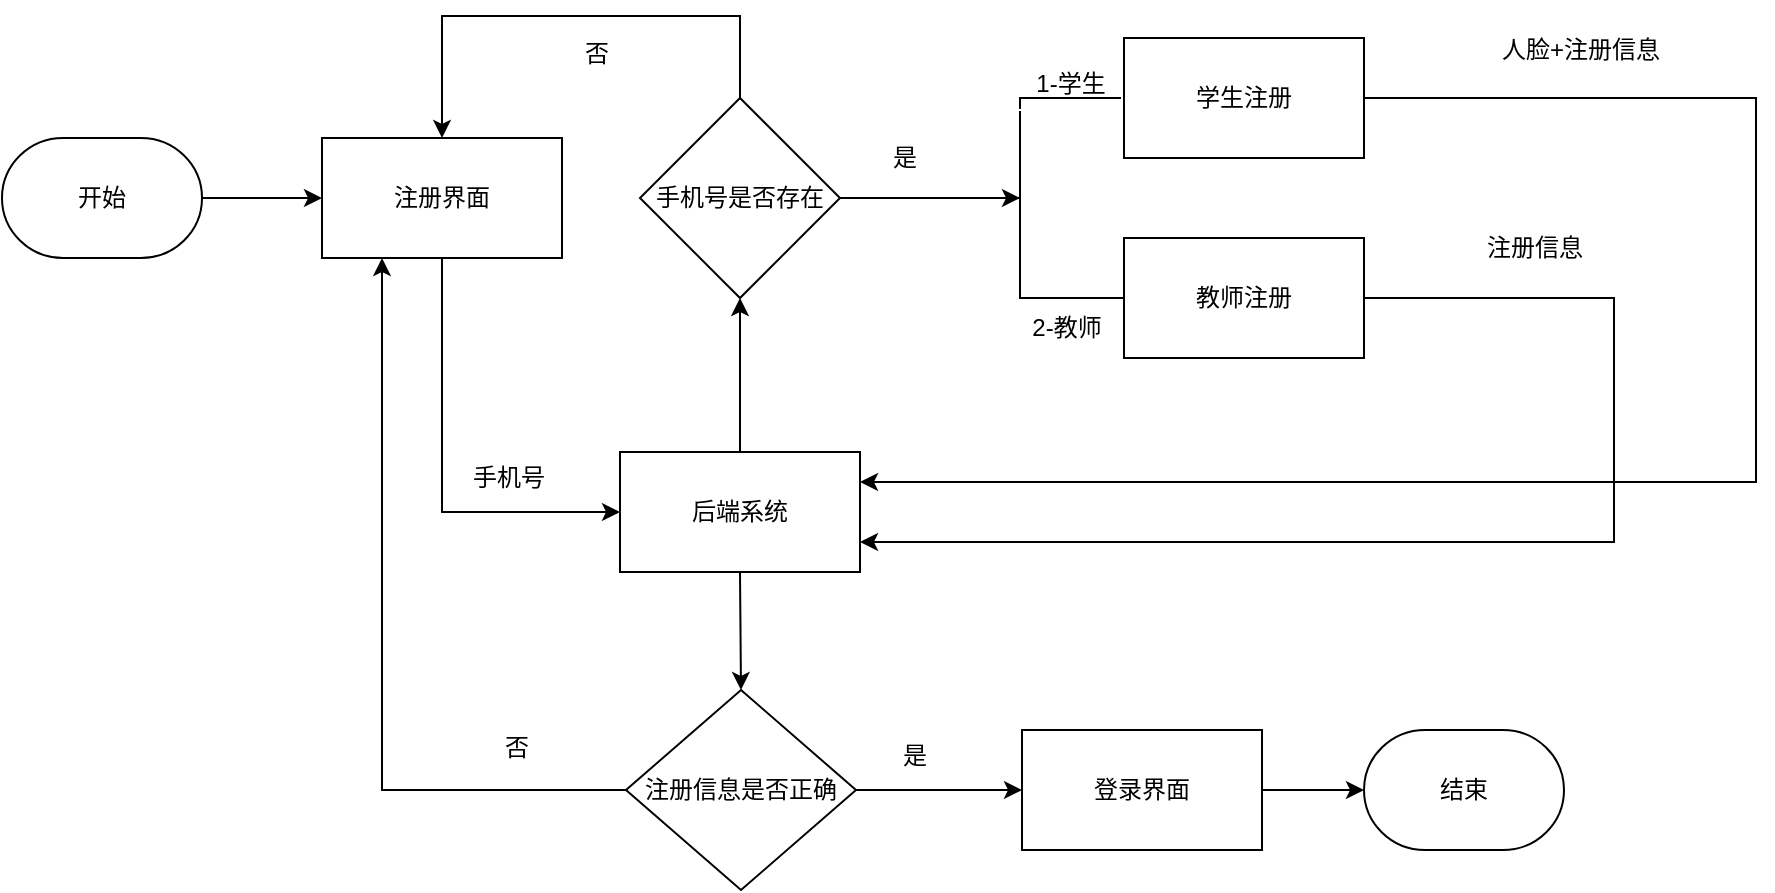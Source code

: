 <mxfile scale="20" border="20">
    <diagram id="CX3G9Xh7dB3GCvSDx5av" name="第 1 页">
        <mxGraphModel dx="760" dy="449" grid="0" gridSize="10" guides="1" tooltips="1" connect="1" arrows="1" fold="1" page="1" pageScale="1" pageWidth="1169" pageHeight="827" background="#ffffff" math="0" shadow="0">
            <root>
                <mxCell id="0"/>
                <mxCell id="1" parent="0"/>
                <mxCell id="14" style="edgeStyle=none;rounded=0;html=1;exitX=0.5;exitY=0;exitDx=0;exitDy=0;entryX=0.5;entryY=1;entryDx=0;entryDy=0;entryPerimeter=0;strokeColor=#000000;fontColor=#000000;strokeWidth=1;" parent="1" source="3" target="10" edge="1">
                    <mxGeometry relative="1" as="geometry"/>
                </mxCell>
                <mxCell id="49" style="edgeStyle=none;rounded=0;html=1;exitX=0.5;exitY=1;exitDx=0;exitDy=0;entryX=0.5;entryY=0;entryDx=0;entryDy=0;entryPerimeter=0;strokeColor=#000000;fontColor=#000000;strokeWidth=1;" parent="1" source="3" target="33" edge="1">
                    <mxGeometry relative="1" as="geometry"/>
                </mxCell>
                <mxCell id="3" value="后端系统" style="whiteSpace=wrap;html=1;rounded=0;fillColor=#FFFFFF;strokeColor=#000000;fontColor=#000000;strokeWidth=1;" parent="1" vertex="1">
                    <mxGeometry x="343" y="263" width="120" height="60" as="geometry"/>
                </mxCell>
                <mxCell id="12" style="edgeStyle=none;html=1;exitX=0.5;exitY=1;exitDx=0;exitDy=0;entryX=0;entryY=0.5;entryDx=0;entryDy=0;fontColor=#000000;strokeColor=#000000;rounded=0;strokeWidth=1;" parent="1" source="2" target="3" edge="1">
                    <mxGeometry relative="1" as="geometry">
                        <Array as="points">
                            <mxPoint x="254" y="293"/>
                        </Array>
                    </mxGeometry>
                </mxCell>
                <mxCell id="2" value="注册界面" style="rounded=0;whiteSpace=wrap;html=1;fillColor=#FFFFFF;strokeColor=#000000;fontColor=#000000;strokeWidth=1;" parent="1" vertex="1">
                    <mxGeometry x="194" y="106" width="120" height="60" as="geometry"/>
                </mxCell>
                <mxCell id="15" style="edgeStyle=none;rounded=0;html=1;exitX=0.5;exitY=0;exitDx=0;exitDy=0;exitPerimeter=0;strokeColor=#000000;fontColor=#000000;strokeWidth=1;" parent="1" source="10" target="2" edge="1">
                    <mxGeometry relative="1" as="geometry">
                        <Array as="points">
                            <mxPoint x="403" y="45"/>
                            <mxPoint x="254" y="45"/>
                        </Array>
                    </mxGeometry>
                </mxCell>
                <mxCell id="18" value="" style="edgeStyle=none;rounded=0;html=1;strokeColor=#000000;fontColor=#000000;endArrow=none;endFill=0;startArrow=classic;startFill=1;exitX=0.5;exitY=0.5;exitDx=0;exitDy=0;exitPerimeter=0;strokeWidth=1;" parent="1" source="20" target="10" edge="1">
                    <mxGeometry relative="1" as="geometry">
                        <mxPoint x="546" y="136" as="sourcePoint"/>
                    </mxGeometry>
                </mxCell>
                <mxCell id="10" value="手机号是否存在" style="strokeWidth=1;html=1;shape=mxgraph.flowchart.decision;whiteSpace=wrap;strokeColor=#000000;fillColor=#FFFFFF;fontColor=#000000;" parent="1" vertex="1">
                    <mxGeometry x="353" y="86" width="100" height="100" as="geometry"/>
                </mxCell>
                <mxCell id="11" value="&lt;font&gt;手机号&lt;/font&gt;" style="text;html=1;align=center;verticalAlign=middle;resizable=0;points=[];autosize=1;strokeColor=#FFFFFF;fillColor=none;fontColor=#000000;strokeWidth=1;" parent="1" vertex="1">
                    <mxGeometry x="260" y="263" width="54" height="26" as="geometry"/>
                </mxCell>
                <mxCell id="16" value="否" style="text;html=1;align=center;verticalAlign=middle;resizable=0;points=[];autosize=1;strokeColor=#FFFFFF;fillColor=none;fontColor=#000000;strokeWidth=1;" parent="1" vertex="1">
                    <mxGeometry x="316" y="51" width="30" height="26" as="geometry"/>
                </mxCell>
                <mxCell id="19" value="是" style="text;html=1;align=center;verticalAlign=middle;resizable=0;points=[];autosize=1;strokeColor=#FFFFFF;fillColor=none;fontColor=#000000;strokeWidth=1;" parent="1" vertex="1">
                    <mxGeometry x="470" y="103" width="30" height="26" as="geometry"/>
                </mxCell>
                <mxCell id="23" style="edgeStyle=none;rounded=0;html=1;exitX=1;exitY=0;exitDx=0;exitDy=0;exitPerimeter=0;entryX=0;entryY=0.5;entryDx=0;entryDy=0;strokeColor=#000000;fontColor=#000000;endArrow=none;endFill=0;strokeWidth=1;" parent="1" source="20" target="22" edge="1">
                    <mxGeometry relative="1" as="geometry"/>
                </mxCell>
                <mxCell id="26" style="edgeStyle=none;rounded=0;html=1;exitX=1;exitY=1;exitDx=0;exitDy=0;exitPerimeter=0;entryX=0;entryY=0.5;entryDx=0;entryDy=0;strokeColor=#000000;fontColor=#000000;endArrow=none;endFill=0;strokeWidth=1;" parent="1" source="20" target="25" edge="1">
                    <mxGeometry relative="1" as="geometry"/>
                </mxCell>
                <mxCell id="20" value="" style="strokeWidth=1;html=1;shape=mxgraph.flowchart.annotation_2;align=left;labelPosition=right;pointerEvents=1;strokeColor=#000000;fontColor=#000000;" parent="1" vertex="1">
                    <mxGeometry x="518" y="86" width="50" height="100" as="geometry"/>
                </mxCell>
                <mxCell id="29" style="edgeStyle=none;rounded=0;html=1;exitX=1;exitY=0.25;exitDx=0;exitDy=0;entryX=1;entryY=0.5;entryDx=0;entryDy=0;strokeColor=#000000;fontColor=#000000;endArrow=none;endFill=0;startArrow=classic;startFill=1;strokeWidth=1;" parent="1" source="3" target="22" edge="1">
                    <mxGeometry relative="1" as="geometry">
                        <Array as="points">
                            <mxPoint x="911" y="278"/>
                            <mxPoint x="911" y="86"/>
                        </Array>
                    </mxGeometry>
                </mxCell>
                <mxCell id="22" value="学生注册" style="whiteSpace=wrap;html=1;rounded=0;fillColor=#FFFFFF;strokeColor=#000000;fontColor=#000000;strokeWidth=1;" parent="1" vertex="1">
                    <mxGeometry x="595" y="56" width="120" height="60" as="geometry"/>
                </mxCell>
                <mxCell id="24" value="1-学生" style="text;html=1;align=center;verticalAlign=middle;resizable=0;points=[];autosize=1;strokeColor=#FFFFFF;fillColor=none;fontColor=#000000;strokeWidth=1;" parent="1" vertex="1">
                    <mxGeometry x="541" y="66" width="53" height="26" as="geometry"/>
                </mxCell>
                <mxCell id="30" style="edgeStyle=none;rounded=0;html=1;exitX=1;exitY=0.75;exitDx=0;exitDy=0;strokeColor=#000000;fontColor=#000000;startArrow=classic;startFill=1;endArrow=none;endFill=0;entryX=1;entryY=0.5;entryDx=0;entryDy=0;strokeWidth=1;" parent="1" source="3" target="25" edge="1">
                    <mxGeometry relative="1" as="geometry">
                        <mxPoint x="796.906" y="186" as="sourcePoint"/>
                        <Array as="points">
                            <mxPoint x="840" y="308"/>
                            <mxPoint x="840" y="186"/>
                        </Array>
                    </mxGeometry>
                </mxCell>
                <mxCell id="25" value="教师注册" style="whiteSpace=wrap;html=1;rounded=0;fillColor=#FFFFFF;strokeColor=#000000;fontColor=#000000;strokeWidth=1;" parent="1" vertex="1">
                    <mxGeometry x="595" y="156" width="120" height="60" as="geometry"/>
                </mxCell>
                <mxCell id="28" value="2-教师" style="text;html=1;align=center;verticalAlign=middle;resizable=0;points=[];autosize=1;strokeColor=#FFFFFF;fillColor=none;fontColor=#000000;strokeWidth=1;" parent="1" vertex="1">
                    <mxGeometry x="539" y="188" width="53" height="26" as="geometry"/>
                </mxCell>
                <mxCell id="31" value="人脸+注册信息" style="text;html=1;align=center;verticalAlign=middle;resizable=0;points=[];autosize=1;strokeColor=#FFFFFF;fillColor=none;fontColor=#000000;strokeWidth=1;" parent="1" vertex="1">
                    <mxGeometry x="774" y="49" width="97" height="26" as="geometry"/>
                </mxCell>
                <mxCell id="32" value="注册信息" style="text;html=1;align=center;verticalAlign=middle;resizable=0;points=[];autosize=1;strokeColor=#FFFFFF;fillColor=none;fontColor=#000000;strokeWidth=1;" parent="1" vertex="1">
                    <mxGeometry x="767" y="148" width="66" height="26" as="geometry"/>
                </mxCell>
                <mxCell id="37" value="" style="edgeStyle=none;rounded=0;html=1;strokeColor=#000000;fontColor=#000000;startArrow=classic;startFill=1;endArrow=none;endFill=0;exitX=0;exitY=0.5;exitDx=0;exitDy=0;exitPerimeter=0;strokeWidth=1;" parent="1" source="38" target="33" edge="1">
                    <mxGeometry relative="1" as="geometry">
                        <mxPoint x="533" y="432" as="sourcePoint"/>
                    </mxGeometry>
                </mxCell>
                <mxCell id="45" style="edgeStyle=none;html=1;exitX=0;exitY=0.5;exitDx=0;exitDy=0;exitPerimeter=0;entryX=0.25;entryY=1;entryDx=0;entryDy=0;strokeColor=#000000;fontColor=#000000;rounded=0;strokeWidth=1;" parent="1" source="33" target="2" edge="1">
                    <mxGeometry relative="1" as="geometry">
                        <Array as="points">
                            <mxPoint x="224" y="432"/>
                        </Array>
                    </mxGeometry>
                </mxCell>
                <mxCell id="33" value="注册信息是否正确" style="strokeWidth=1;html=1;shape=mxgraph.flowchart.decision;whiteSpace=wrap;strokeColor=#000000;fontColor=#000000;fillColor=#FFFFFF;" parent="1" vertex="1">
                    <mxGeometry x="346" y="382" width="115" height="100" as="geometry"/>
                </mxCell>
                <mxCell id="44" style="edgeStyle=none;html=1;exitX=1;exitY=0.5;exitDx=0;exitDy=0;entryX=0;entryY=0.5;entryDx=0;entryDy=0;entryPerimeter=0;strokeColor=#000000;fontColor=#000000;strokeWidth=1;" parent="1" source="38" target="43" edge="1">
                    <mxGeometry relative="1" as="geometry"/>
                </mxCell>
                <mxCell id="38" value="登录界面" style="whiteSpace=wrap;html=1;strokeColor=#000000;fontColor=#000000;strokeWidth=1;fillColor=#FFFFFF;" parent="1" vertex="1">
                    <mxGeometry x="544" y="402" width="120" height="60" as="geometry"/>
                </mxCell>
                <mxCell id="40" value="&lt;font&gt;是&lt;/font&gt;" style="text;html=1;align=center;verticalAlign=middle;resizable=0;points=[];autosize=1;strokeColor=#FFFFFF;fillColor=none;fontColor=#000000;strokeWidth=1;" parent="1" vertex="1">
                    <mxGeometry x="475" y="402" width="30" height="26" as="geometry"/>
                </mxCell>
                <mxCell id="42" style="edgeStyle=none;html=1;exitX=1;exitY=0.5;exitDx=0;exitDy=0;exitPerimeter=0;entryX=0;entryY=0.5;entryDx=0;entryDy=0;fontColor=#000000;strokeColor=#000000;strokeWidth=1;" parent="1" source="41" target="2" edge="1">
                    <mxGeometry relative="1" as="geometry"/>
                </mxCell>
                <mxCell id="41" value="&lt;font&gt;开始&lt;/font&gt;" style="strokeWidth=1;html=1;shape=mxgraph.flowchart.terminator;whiteSpace=wrap;fontColor=#000000;fillColor=#FFFFFF;strokeColor=#000000;" parent="1" vertex="1">
                    <mxGeometry x="34" y="106" width="100" height="60" as="geometry"/>
                </mxCell>
                <mxCell id="43" value="&lt;font&gt;结束&lt;/font&gt;" style="strokeWidth=1;html=1;shape=mxgraph.flowchart.terminator;whiteSpace=wrap;fontColor=#000000;fillColor=#FFFFFF;strokeColor=#000000;" parent="1" vertex="1">
                    <mxGeometry x="715" y="402" width="100" height="60" as="geometry"/>
                </mxCell>
                <mxCell id="48" value="否" style="text;html=1;align=center;verticalAlign=middle;resizable=0;points=[];autosize=1;strokeColor=#FFFFFF;fillColor=none;fontColor=#000000;strokeWidth=1;" parent="1" vertex="1">
                    <mxGeometry x="276" y="398" width="30" height="26" as="geometry"/>
                </mxCell>
            </root>
        </mxGraphModel>
    </diagram>
</mxfile>